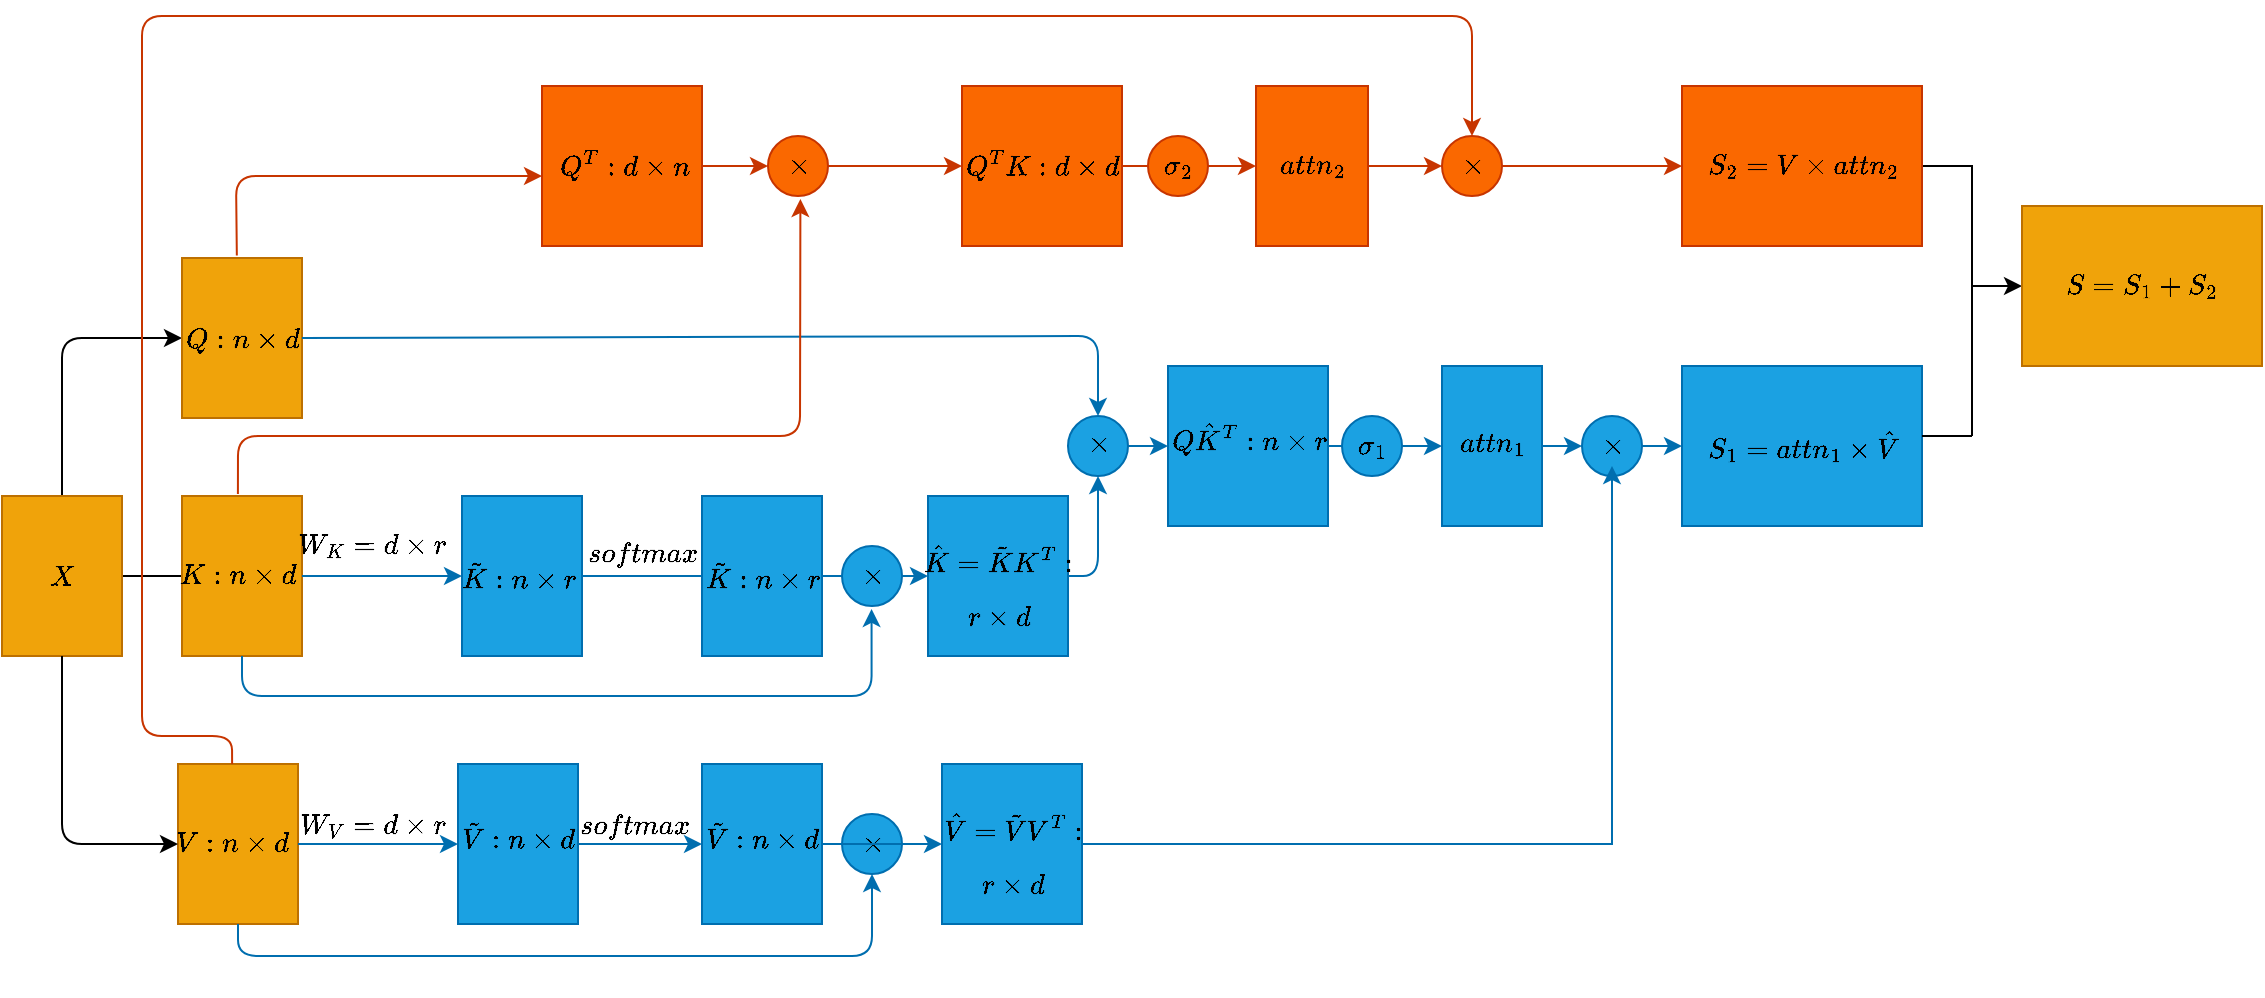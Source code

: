 <mxfile version="14.9.6" type="github">
  <diagram id="TH26VkUBaMhXCzCqPXj3" name="Page-1">
    <mxGraphModel dx="1585" dy="829" grid="1" gridSize="10" guides="1" tooltips="1" connect="1" arrows="1" fold="1" page="1" pageScale="1" pageWidth="1169" pageHeight="827" math="1" shadow="0">
      <root>
        <mxCell id="0" />
        <mxCell id="1" parent="0" />
        <mxCell id="YZMIbZg9m8umIxj1gMGv-358" value="" style="group" vertex="1" connectable="0" parent="1">
          <mxGeometry x="19" y="80" width="1118" height="450" as="geometry" />
        </mxCell>
        <mxCell id="YZMIbZg9m8umIxj1gMGv-316" value="" style="whiteSpace=wrap;html=1;fillColor=#1ba1e2;strokeColor=#006EAF;fontColor=#ffffff;" vertex="1" parent="YZMIbZg9m8umIxj1gMGv-358">
          <mxGeometry x="470" y="334" width="70" height="80" as="geometry" />
        </mxCell>
        <mxCell id="YZMIbZg9m8umIxj1gMGv-323" value="$$softmax$$" style="text;html=1;align=center;verticalAlign=middle;resizable=0;points=[];autosize=1;strokeColor=none;" vertex="1" parent="YZMIbZg9m8umIxj1gMGv-358">
          <mxGeometry x="270" y="219" width="100" height="20" as="geometry" />
        </mxCell>
        <mxCell id="YZMIbZg9m8umIxj1gMGv-305" value="" style="group;" vertex="1" connectable="0" parent="YZMIbZg9m8umIxj1gMGv-358">
          <mxGeometry width="1118" height="450" as="geometry" />
        </mxCell>
        <mxCell id="YZMIbZg9m8umIxj1gMGv-80" value="" style="group;" vertex="1" connectable="0" parent="YZMIbZg9m8umIxj1gMGv-305">
          <mxGeometry width="1118" height="450" as="geometry" />
        </mxCell>
        <mxCell id="YZMIbZg9m8umIxj1gMGv-28" value="" style="whiteSpace=wrap;html=1;fillColor=#f0a30a;strokeColor=#BD7000;fontColor=#000000;" vertex="1" parent="YZMIbZg9m8umIxj1gMGv-80">
          <mxGeometry x="88" y="334" width="60" height="80" as="geometry" />
        </mxCell>
        <mxCell id="YZMIbZg9m8umIxj1gMGv-63" value="" style="edgeStyle=orthogonalEdgeStyle;orthogonalLoop=1;jettySize=auto;html=1;fillColor=#1ba1e2;strokeColor=#006EAF;" edge="1" parent="YZMIbZg9m8umIxj1gMGv-80" source="YZMIbZg9m8umIxj1gMGv-56" target="YZMIbZg9m8umIxj1gMGv-39">
          <mxGeometry relative="1" as="geometry" />
        </mxCell>
        <mxCell id="YZMIbZg9m8umIxj1gMGv-291" style="edgeStyle=orthogonalEdgeStyle;orthogonalLoop=1;jettySize=auto;html=1;exitX=0.5;exitY=0;exitDx=0;exitDy=0;entryX=0;entryY=0.5;entryDx=0;entryDy=0;" edge="1" parent="YZMIbZg9m8umIxj1gMGv-80" source="YZMIbZg9m8umIxj1gMGv-25" target="YZMIbZg9m8umIxj1gMGv-26">
          <mxGeometry relative="1" as="geometry" />
        </mxCell>
        <mxCell id="YZMIbZg9m8umIxj1gMGv-293" value="" style="edgeStyle=orthogonalEdgeStyle;orthogonalLoop=1;jettySize=auto;html=1;" edge="1" parent="YZMIbZg9m8umIxj1gMGv-80" source="YZMIbZg9m8umIxj1gMGv-25">
          <mxGeometry relative="1" as="geometry">
            <mxPoint x="118" y="240" as="targetPoint" />
          </mxGeometry>
        </mxCell>
        <mxCell id="YZMIbZg9m8umIxj1gMGv-25" value="$$X$$" style="whiteSpace=wrap;html=1;fillColor=#f0a30a;strokeColor=#BD7000;fontColor=#000000;" vertex="1" parent="YZMIbZg9m8umIxj1gMGv-80">
          <mxGeometry y="200" width="60" height="80" as="geometry" />
        </mxCell>
        <mxCell id="YZMIbZg9m8umIxj1gMGv-26" value="" style="whiteSpace=wrap;html=1;fillColor=#f0a30a;strokeColor=#BD7000;fontColor=#000000;" vertex="1" parent="YZMIbZg9m8umIxj1gMGv-80">
          <mxGeometry x="90" y="81" width="60" height="80" as="geometry" />
        </mxCell>
        <mxCell id="YZMIbZg9m8umIxj1gMGv-27" value="" style="whiteSpace=wrap;html=1;fillColor=#f0a30a;strokeColor=#BD7000;fontColor=#000000;" vertex="1" parent="YZMIbZg9m8umIxj1gMGv-80">
          <mxGeometry x="90" y="200" width="60" height="80" as="geometry" />
        </mxCell>
        <mxCell id="YZMIbZg9m8umIxj1gMGv-29" value="" style="whiteSpace=wrap;html=1;fillColor=#1ba1e2;strokeColor=#006EAF;fontColor=#ffffff;" vertex="1" parent="YZMIbZg9m8umIxj1gMGv-80">
          <mxGeometry x="230" y="200" width="60" height="80" as="geometry" />
        </mxCell>
        <mxCell id="YZMIbZg9m8umIxj1gMGv-30" value="&lt;pre style=&quot;margin-top: 0px ; margin-bottom: 0px ; font-size: 0.9em ; overflow: auto ; background: rgb(246 , 246 , 246) ; border-radius: 4px ; color: rgb(18 , 18 , 18)&quot;&gt;&lt;br&gt;&lt;/pre&gt;" style="whiteSpace=wrap;html=1;fillColor=#1ba1e2;strokeColor=#006EAF;fontColor=#ffffff;" vertex="1" parent="YZMIbZg9m8umIxj1gMGv-80">
          <mxGeometry x="463" y="200" width="70" height="80" as="geometry" />
        </mxCell>
        <mxCell id="YZMIbZg9m8umIxj1gMGv-46" style="edgeStyle=orthogonalEdgeStyle;orthogonalLoop=1;jettySize=auto;html=1;entryX=0;entryY=0.5;entryDx=0;entryDy=0;fillColor=#1ba1e2;strokeColor=#006EAF;exitX=1;exitY=0.5;exitDx=0;exitDy=0;" edge="1" parent="YZMIbZg9m8umIxj1gMGv-80" source="YZMIbZg9m8umIxj1gMGv-27" target="YZMIbZg9m8umIxj1gMGv-29">
          <mxGeometry relative="1" as="geometry" />
        </mxCell>
        <mxCell id="YZMIbZg9m8umIxj1gMGv-34" value="$$K:n\times d$$" style="text;html=1;align=center;verticalAlign=middle;resizable=0;points=[];autosize=1;strokeColor=none;" vertex="1" parent="YZMIbZg9m8umIxj1gMGv-80">
          <mxGeometry x="58" y="230" width="120" height="20" as="geometry" />
        </mxCell>
        <mxCell id="YZMIbZg9m8umIxj1gMGv-36" value="$$Q:n\times d$$" style="text;html=1;align=center;verticalAlign=middle;resizable=0;points=[];autosize=1;strokeColor=none;" vertex="1" parent="YZMIbZg9m8umIxj1gMGv-80">
          <mxGeometry x="55" y="112" width="130" height="20" as="geometry" />
        </mxCell>
        <mxCell id="YZMIbZg9m8umIxj1gMGv-39" value="" style="whiteSpace=wrap;html=1;fillColor=#1ba1e2;strokeColor=#006EAF;fontColor=#ffffff;" vertex="1" parent="YZMIbZg9m8umIxj1gMGv-80">
          <mxGeometry x="583" y="135" width="80" height="80" as="geometry" />
        </mxCell>
        <mxCell id="YZMIbZg9m8umIxj1gMGv-40" value="$$Q\hat{K}^T:n\times r$$" style="text;html=1;align=center;verticalAlign=middle;resizable=0;points=[];autosize=1;strokeColor=none;" vertex="1" parent="YZMIbZg9m8umIxj1gMGv-80">
          <mxGeometry x="533" y="161" width="180" height="20" as="geometry" />
        </mxCell>
        <mxCell id="YZMIbZg9m8umIxj1gMGv-41" value="" style="whiteSpace=wrap;html=1;fillColor=#1ba1e2;strokeColor=#006EAF;fontColor=#ffffff;" vertex="1" parent="YZMIbZg9m8umIxj1gMGv-80">
          <mxGeometry x="720" y="135" width="50" height="80" as="geometry" />
        </mxCell>
        <mxCell id="YZMIbZg9m8umIxj1gMGv-62" value="" style="edgeStyle=orthogonalEdgeStyle;orthogonalLoop=1;jettySize=auto;html=1;fillColor=#1ba1e2;strokeColor=#006EAF;" edge="1" parent="YZMIbZg9m8umIxj1gMGv-80" source="YZMIbZg9m8umIxj1gMGv-39" target="YZMIbZg9m8umIxj1gMGv-41">
          <mxGeometry relative="1" as="geometry" />
        </mxCell>
        <mxCell id="YZMIbZg9m8umIxj1gMGv-42" value="$$attn_1$$" style="text;html=1;align=center;verticalAlign=middle;resizable=0;points=[];autosize=1;strokeColor=none;" vertex="1" parent="YZMIbZg9m8umIxj1gMGv-80">
          <mxGeometry x="700" y="164" width="90" height="20" as="geometry" />
        </mxCell>
        <mxCell id="YZMIbZg9m8umIxj1gMGv-161" value="" style="edgeStyle=orthogonalEdgeStyle;orthogonalLoop=1;jettySize=auto;html=1;fillColor=#fa6800;strokeColor=#C73500;" edge="1" parent="YZMIbZg9m8umIxj1gMGv-80" source="YZMIbZg9m8umIxj1gMGv-43" target="YZMIbZg9m8umIxj1gMGv-86">
          <mxGeometry relative="1" as="geometry" />
        </mxCell>
        <mxCell id="YZMIbZg9m8umIxj1gMGv-43" value="" style="whiteSpace=wrap;html=1;fillColor=#fa6800;strokeColor=#C73500;fontColor=#000000;" vertex="1" parent="YZMIbZg9m8umIxj1gMGv-80">
          <mxGeometry x="270" y="-5" width="80" height="80" as="geometry" />
        </mxCell>
        <mxCell id="YZMIbZg9m8umIxj1gMGv-52" value="" style="endArrow=classic;html=1;exitX=1;exitY=0.5;exitDx=0;exitDy=0;entryX=0;entryY=0.5;entryDx=0;entryDy=0;fillColor=#1ba1e2;strokeColor=#006EAF;" edge="1" parent="YZMIbZg9m8umIxj1gMGv-80" source="YZMIbZg9m8umIxj1gMGv-29" target="YZMIbZg9m8umIxj1gMGv-30">
          <mxGeometry width="50" height="50" relative="1" as="geometry">
            <mxPoint x="360" y="260" as="sourcePoint" />
            <mxPoint x="410" y="210" as="targetPoint" />
          </mxGeometry>
        </mxCell>
        <mxCell id="YZMIbZg9m8umIxj1gMGv-56" value="" style="ellipse;whiteSpace=wrap;html=1;aspect=fixed;fillColor=#1ba1e2;strokeColor=#006EAF;fontColor=#ffffff;" vertex="1" parent="YZMIbZg9m8umIxj1gMGv-80">
          <mxGeometry x="533" y="160" width="30" height="30" as="geometry" />
        </mxCell>
        <mxCell id="YZMIbZg9m8umIxj1gMGv-57" value="$$\times$$" style="text;html=1;align=center;verticalAlign=middle;resizable=0;points=[];autosize=1;strokeColor=none;" vertex="1" parent="YZMIbZg9m8umIxj1gMGv-80">
          <mxGeometry x="503" y="164" width="90" height="20" as="geometry" />
        </mxCell>
        <mxCell id="YZMIbZg9m8umIxj1gMGv-64" value="" style="ellipse;whiteSpace=wrap;html=1;aspect=fixed;fillColor=#1ba1e2;strokeColor=#006EAF;fontColor=#ffffff;" vertex="1" parent="YZMIbZg9m8umIxj1gMGv-80">
          <mxGeometry x="670" y="160" width="30" height="30" as="geometry" />
        </mxCell>
        <mxCell id="YZMIbZg9m8umIxj1gMGv-65" value="$$\sigma_1$$" style="text;html=1;align=center;verticalAlign=middle;resizable=0;points=[];autosize=1;strokeColor=none;" vertex="1" parent="YZMIbZg9m8umIxj1gMGv-80">
          <mxGeometry x="630" y="165" width="110" height="20" as="geometry" />
        </mxCell>
        <mxCell id="YZMIbZg9m8umIxj1gMGv-70" value="" style="ellipse;whiteSpace=wrap;html=1;aspect=fixed;fillColor=#1ba1e2;strokeColor=#006EAF;fontColor=#ffffff;" vertex="1" parent="YZMIbZg9m8umIxj1gMGv-80">
          <mxGeometry x="790" y="160" width="30" height="30" as="geometry" />
        </mxCell>
        <mxCell id="YZMIbZg9m8umIxj1gMGv-71" value="" style="edgeStyle=orthogonalEdgeStyle;orthogonalLoop=1;jettySize=auto;html=1;fillColor=#1ba1e2;strokeColor=#006EAF;" edge="1" parent="YZMIbZg9m8umIxj1gMGv-80" source="YZMIbZg9m8umIxj1gMGv-41" target="YZMIbZg9m8umIxj1gMGv-70">
          <mxGeometry relative="1" as="geometry" />
        </mxCell>
        <mxCell id="YZMIbZg9m8umIxj1gMGv-72" value="$$\times$$" style="text;html=1;align=center;verticalAlign=middle;resizable=0;points=[];autosize=1;strokeColor=none;" vertex="1" parent="YZMIbZg9m8umIxj1gMGv-80">
          <mxGeometry x="760" y="165" width="90" height="20" as="geometry" />
        </mxCell>
        <mxCell id="YZMIbZg9m8umIxj1gMGv-73" value="" style="whiteSpace=wrap;html=1;fillColor=#1ba1e2;strokeColor=#006EAF;fontColor=#ffffff;" vertex="1" parent="YZMIbZg9m8umIxj1gMGv-80">
          <mxGeometry x="840" y="135" width="120" height="80" as="geometry" />
        </mxCell>
        <mxCell id="YZMIbZg9m8umIxj1gMGv-76" value="$$S_1=attn_1 \times \hat{V}$$" style="text;html=1;align=center;verticalAlign=middle;resizable=0;points=[];autosize=1;strokeColor=none;" vertex="1" parent="YZMIbZg9m8umIxj1gMGv-80">
          <mxGeometry x="790" y="165" width="220" height="20" as="geometry" />
        </mxCell>
        <mxCell id="YZMIbZg9m8umIxj1gMGv-74" value="" style="edgeStyle=orthogonalEdgeStyle;orthogonalLoop=1;jettySize=auto;html=1;fillColor=#1ba1e2;strokeColor=#006EAF;" edge="1" parent="YZMIbZg9m8umIxj1gMGv-80" source="YZMIbZg9m8umIxj1gMGv-70" target="YZMIbZg9m8umIxj1gMGv-73">
          <mxGeometry relative="1" as="geometry" />
        </mxCell>
        <mxCell id="YZMIbZg9m8umIxj1gMGv-149" value="" style="edgeStyle=orthogonalEdgeStyle;orthogonalLoop=1;jettySize=auto;html=1;fillColor=#fa6800;strokeColor=#C73500;" edge="1" parent="YZMIbZg9m8umIxj1gMGv-80" source="YZMIbZg9m8umIxj1gMGv-86" target="YZMIbZg9m8umIxj1gMGv-94">
          <mxGeometry relative="1" as="geometry">
            <Array as="points">
              <mxPoint x="504" y="40" />
              <mxPoint x="504" y="40" />
            </Array>
          </mxGeometry>
        </mxCell>
        <mxCell id="YZMIbZg9m8umIxj1gMGv-86" value="" style="ellipse;whiteSpace=wrap;html=1;aspect=fixed;fillColor=#fa6800;strokeColor=#C73500;fontColor=#000000;" vertex="1" parent="YZMIbZg9m8umIxj1gMGv-80">
          <mxGeometry x="383" y="20" width="30" height="30" as="geometry" />
        </mxCell>
        <mxCell id="YZMIbZg9m8umIxj1gMGv-154" value="" style="edgeStyle=orthogonalEdgeStyle;orthogonalLoop=1;jettySize=auto;html=1;fillColor=#fa6800;strokeColor=#C73500;" edge="1" parent="YZMIbZg9m8umIxj1gMGv-80" source="YZMIbZg9m8umIxj1gMGv-94" target="YZMIbZg9m8umIxj1gMGv-95">
          <mxGeometry relative="1" as="geometry" />
        </mxCell>
        <mxCell id="YZMIbZg9m8umIxj1gMGv-94" value="" style="whiteSpace=wrap;html=1;fillColor=#fa6800;strokeColor=#C73500;fontColor=#000000;" vertex="1" parent="YZMIbZg9m8umIxj1gMGv-80">
          <mxGeometry x="480" y="-5" width="80" height="80" as="geometry" />
        </mxCell>
        <mxCell id="YZMIbZg9m8umIxj1gMGv-356" value="" style="edgeStyle=orthogonalEdgeStyle;rounded=0;orthogonalLoop=1;jettySize=auto;html=1;fillColor=#fa6800;strokeColor=#C73500;" edge="1" parent="YZMIbZg9m8umIxj1gMGv-80" source="YZMIbZg9m8umIxj1gMGv-95" target="YZMIbZg9m8umIxj1gMGv-167">
          <mxGeometry relative="1" as="geometry" />
        </mxCell>
        <mxCell id="YZMIbZg9m8umIxj1gMGv-95" value="" style="whiteSpace=wrap;html=1;fillColor=#fa6800;strokeColor=#C73500;fontColor=#000000;" vertex="1" parent="YZMIbZg9m8umIxj1gMGv-80">
          <mxGeometry x="627" y="-5" width="56" height="80" as="geometry" />
        </mxCell>
        <mxCell id="YZMIbZg9m8umIxj1gMGv-96" value="" style="ellipse;whiteSpace=wrap;html=1;aspect=fixed;fillColor=#fa6800;strokeColor=#C73500;fontColor=#000000;" vertex="1" parent="YZMIbZg9m8umIxj1gMGv-80">
          <mxGeometry x="573" y="20" width="30" height="30" as="geometry" />
        </mxCell>
        <mxCell id="YZMIbZg9m8umIxj1gMGv-294" style="edgeStyle=orthogonalEdgeStyle;orthogonalLoop=1;jettySize=auto;html=1;rounded=0;" edge="1" parent="YZMIbZg9m8umIxj1gMGv-80" source="YZMIbZg9m8umIxj1gMGv-81" target="YZMIbZg9m8umIxj1gMGv-288">
          <mxGeometry relative="1" as="geometry" />
        </mxCell>
        <mxCell id="YZMIbZg9m8umIxj1gMGv-81" value="" style="whiteSpace=wrap;html=1;fillColor=#fa6800;strokeColor=#C73500;fontColor=#000000;" vertex="1" parent="YZMIbZg9m8umIxj1gMGv-80">
          <mxGeometry x="840" y="-5" width="120" height="80" as="geometry" />
        </mxCell>
        <mxCell id="YZMIbZg9m8umIxj1gMGv-92" value="$$\times$$" style="text;html=1;align=center;verticalAlign=middle;resizable=0;points=[];autosize=1;strokeColor=none;" vertex="1" parent="YZMIbZg9m8umIxj1gMGv-80">
          <mxGeometry x="353" y="25" width="90" height="20" as="geometry" />
        </mxCell>
        <mxCell id="YZMIbZg9m8umIxj1gMGv-145" value="$$attn_2$$" style="text;html=1;align=center;verticalAlign=middle;resizable=0;points=[];autosize=1;strokeColor=none;" vertex="1" parent="YZMIbZg9m8umIxj1gMGv-80">
          <mxGeometry x="610" y="25" width="90" height="20" as="geometry" />
        </mxCell>
        <mxCell id="YZMIbZg9m8umIxj1gMGv-97" value="$$Q^TK:d\times d$$" style="text;html=1;align=center;verticalAlign=middle;resizable=0;points=[];autosize=1;strokeColor=none;" vertex="1" parent="YZMIbZg9m8umIxj1gMGv-80">
          <mxGeometry x="445" y="25" width="150" height="20" as="geometry" />
        </mxCell>
        <mxCell id="YZMIbZg9m8umIxj1gMGv-355" value="" style="edgeStyle=orthogonalEdgeStyle;rounded=0;orthogonalLoop=1;jettySize=auto;html=1;fillColor=#fa6800;strokeColor=#C73500;" edge="1" parent="YZMIbZg9m8umIxj1gMGv-80" source="YZMIbZg9m8umIxj1gMGv-167" target="YZMIbZg9m8umIxj1gMGv-81">
          <mxGeometry relative="1" as="geometry" />
        </mxCell>
        <mxCell id="YZMIbZg9m8umIxj1gMGv-167" value="" style="ellipse;whiteSpace=wrap;html=1;aspect=fixed;fillColor=#fa6800;strokeColor=#C73500;fontColor=#000000;" vertex="1" parent="YZMIbZg9m8umIxj1gMGv-80">
          <mxGeometry x="720" y="20" width="30" height="30" as="geometry" />
        </mxCell>
        <mxCell id="YZMIbZg9m8umIxj1gMGv-144" value="$$\sigma_2$$" style="text;html=1;align=center;verticalAlign=middle;resizable=0;points=[];autosize=1;strokeColor=none;" vertex="1" parent="YZMIbZg9m8umIxj1gMGv-80">
          <mxGeometry x="533" y="25" width="110" height="20" as="geometry" />
        </mxCell>
        <mxCell id="YZMIbZg9m8umIxj1gMGv-168" value="$$\times$$" style="text;html=1;align=center;verticalAlign=middle;resizable=0;points=[];autosize=1;strokeColor=none;" vertex="1" parent="YZMIbZg9m8umIxj1gMGv-80">
          <mxGeometry x="690" y="25" width="90" height="20" as="geometry" />
        </mxCell>
        <mxCell id="YZMIbZg9m8umIxj1gMGv-166" value="" style="endArrow=classic;html=1;exitX=0.451;exitY=0;exitDx=0;exitDy=0;exitPerimeter=0;fillColor=#fa6800;strokeColor=#C73500;" edge="1" parent="YZMIbZg9m8umIxj1gMGv-80" source="YZMIbZg9m8umIxj1gMGv-28">
          <mxGeometry width="50" height="50" relative="1" as="geometry">
            <mxPoint x="208" y="300" as="sourcePoint" />
            <mxPoint x="735" y="20" as="targetPoint" />
            <Array as="points">
              <mxPoint x="115" y="320" />
              <mxPoint x="70" y="320" />
              <mxPoint x="70" y="-40" />
              <mxPoint x="735" y="-40" />
            </Array>
          </mxGeometry>
        </mxCell>
        <mxCell id="YZMIbZg9m8umIxj1gMGv-172" value="" style="endArrow=classic;html=1;exitX=1;exitY=0.5;exitDx=0;exitDy=0;entryX=0.5;entryY=0;entryDx=0;entryDy=0;fillColor=#1ba1e2;strokeColor=#006EAF;" edge="1" parent="YZMIbZg9m8umIxj1gMGv-80" source="YZMIbZg9m8umIxj1gMGv-26" target="YZMIbZg9m8umIxj1gMGv-56">
          <mxGeometry width="50" height="50" relative="1" as="geometry">
            <mxPoint x="458" y="200" as="sourcePoint" />
            <mxPoint x="508" y="150" as="targetPoint" />
            <Array as="points">
              <mxPoint x="548" y="120" />
            </Array>
          </mxGeometry>
        </mxCell>
        <mxCell id="YZMIbZg9m8umIxj1gMGv-173" value="" style="endArrow=classic;html=1;exitX=1;exitY=0.5;exitDx=0;exitDy=0;entryX=0.5;entryY=1;entryDx=0;entryDy=0;fillColor=#1ba1e2;strokeColor=#006EAF;" edge="1" parent="YZMIbZg9m8umIxj1gMGv-80" source="YZMIbZg9m8umIxj1gMGv-30" target="YZMIbZg9m8umIxj1gMGv-56">
          <mxGeometry width="50" height="50" relative="1" as="geometry">
            <mxPoint x="478" y="240" as="sourcePoint" />
            <mxPoint x="508" y="150" as="targetPoint" />
            <Array as="points">
              <mxPoint x="548" y="240" />
            </Array>
          </mxGeometry>
        </mxCell>
        <mxCell id="YZMIbZg9m8umIxj1gMGv-174" value="" style="endArrow=classic;html=1;exitX=0.466;exitY=-0.013;exitDx=0;exitDy=0;exitPerimeter=0;fillColor=#fa6800;strokeColor=#C73500;entryX=0.54;entryY=1.051;entryDx=0;entryDy=0;entryPerimeter=0;" edge="1" parent="YZMIbZg9m8umIxj1gMGv-80" source="YZMIbZg9m8umIxj1gMGv-27" target="YZMIbZg9m8umIxj1gMGv-86">
          <mxGeometry width="50" height="50" relative="1" as="geometry">
            <mxPoint x="478" y="190" as="sourcePoint" />
            <mxPoint x="400" y="60" as="targetPoint" />
            <Array as="points">
              <mxPoint x="118" y="170" />
              <mxPoint x="399" y="170" />
            </Array>
          </mxGeometry>
        </mxCell>
        <mxCell id="YZMIbZg9m8umIxj1gMGv-44" value="$$Q^{T}:d\times n$$" style="text;html=1;align=center;verticalAlign=middle;resizable=0;points=[];autosize=1;strokeColor=none;" vertex="1" parent="YZMIbZg9m8umIxj1gMGv-80">
          <mxGeometry x="236" y="25" width="150" height="20" as="geometry" />
        </mxCell>
        <mxCell id="YZMIbZg9m8umIxj1gMGv-288" value="$$S=S_1+S_2$$" style="whiteSpace=wrap;html=1;fillColor=#f0a30a;strokeColor=#BD7000;fontColor=#000000;" vertex="1" parent="YZMIbZg9m8umIxj1gMGv-80">
          <mxGeometry x="1010" y="55" width="120" height="80" as="geometry" />
        </mxCell>
        <mxCell id="YZMIbZg9m8umIxj1gMGv-300" value="$$\tilde{K}:n\times r$$" style="text;html=1;align=center;verticalAlign=middle;resizable=0;points=[];autosize=1;strokeColor=none;" vertex="1" parent="YZMIbZg9m8umIxj1gMGv-80">
          <mxGeometry x="178" y="230" width="160" height="20" as="geometry" />
        </mxCell>
        <mxCell id="YZMIbZg9m8umIxj1gMGv-310" value="$$W_K=d\times r$$" style="text;html=1;align=center;verticalAlign=middle;resizable=0;points=[];autosize=1;strokeColor=none;" vertex="1" parent="YZMIbZg9m8umIxj1gMGv-80">
          <mxGeometry x="110" y="215" width="150" height="20" as="geometry" />
        </mxCell>
        <mxCell id="YZMIbZg9m8umIxj1gMGv-313" value="$$W_V=d\times r$$" style="text;html=1;align=center;verticalAlign=middle;resizable=0;points=[];autosize=1;strokeColor=none;" vertex="1" parent="YZMIbZg9m8umIxj1gMGv-80">
          <mxGeometry x="110" y="355" width="150" height="20" as="geometry" />
        </mxCell>
        <mxCell id="YZMIbZg9m8umIxj1gMGv-322" value="" style="whiteSpace=wrap;html=1;fillColor=#1ba1e2;strokeColor=#006EAF;fontColor=#ffffff;" vertex="1" parent="YZMIbZg9m8umIxj1gMGv-80">
          <mxGeometry x="350" y="200" width="60" height="80" as="geometry" />
        </mxCell>
        <mxCell id="YZMIbZg9m8umIxj1gMGv-35" value="$$\tilde{K}:n\times r$$" style="text;html=1;align=center;verticalAlign=middle;resizable=0;points=[];autosize=1;strokeColor=none;" vertex="1" parent="YZMIbZg9m8umIxj1gMGv-80">
          <mxGeometry x="300" y="230" width="160" height="20" as="geometry" />
        </mxCell>
        <mxCell id="YZMIbZg9m8umIxj1gMGv-328" value="" style="ellipse;whiteSpace=wrap;html=1;aspect=fixed;fillColor=#1ba1e2;strokeColor=#006EAF;fontColor=#ffffff;" vertex="1" parent="YZMIbZg9m8umIxj1gMGv-80">
          <mxGeometry x="420" y="225" width="30" height="30" as="geometry" />
        </mxCell>
        <mxCell id="YZMIbZg9m8umIxj1gMGv-329" value="$$\times$$" style="text;html=1;align=center;verticalAlign=middle;resizable=0;points=[];autosize=1;strokeColor=none;" vertex="1" parent="YZMIbZg9m8umIxj1gMGv-80">
          <mxGeometry x="390" y="230" width="90" height="20" as="geometry" />
        </mxCell>
        <mxCell id="YZMIbZg9m8umIxj1gMGv-333" value="$$\hat{K}=\tilde{K}K^{T}:$$ $$r\times d$$" style="text;html=1;align=center;verticalAlign=middle;resizable=0;points=[];autosize=1;strokeColor=none;" vertex="1" parent="YZMIbZg9m8umIxj1gMGv-80">
          <mxGeometry x="353" y="235" width="290" height="20" as="geometry" />
        </mxCell>
        <mxCell id="YZMIbZg9m8umIxj1gMGv-337" style="edgeStyle=orthogonalEdgeStyle;orthogonalLoop=1;jettySize=auto;html=1;exitX=0.5;exitY=1;exitDx=0;exitDy=0;entryX=0.282;entryY=1.074;entryDx=0;entryDy=0;entryPerimeter=0;fillColor=#1ba1e2;strokeColor=#006EAF;" edge="1" parent="YZMIbZg9m8umIxj1gMGv-80" source="YZMIbZg9m8umIxj1gMGv-27" target="YZMIbZg9m8umIxj1gMGv-333">
          <mxGeometry relative="1" as="geometry">
            <mxPoint x="435" y="260" as="targetPoint" />
            <Array as="points">
              <mxPoint x="120" y="300" />
              <mxPoint x="435" y="300" />
            </Array>
          </mxGeometry>
        </mxCell>
        <mxCell id="YZMIbZg9m8umIxj1gMGv-292" style="edgeStyle=orthogonalEdgeStyle;orthogonalLoop=1;jettySize=auto;html=1;exitX=0.5;exitY=1;exitDx=0;exitDy=0;entryX=0;entryY=0.5;entryDx=0;entryDy=0;" edge="1" parent="YZMIbZg9m8umIxj1gMGv-80" source="YZMIbZg9m8umIxj1gMGv-25" target="YZMIbZg9m8umIxj1gMGv-28">
          <mxGeometry relative="1" as="geometry" />
        </mxCell>
        <mxCell id="YZMIbZg9m8umIxj1gMGv-37" value="$$V:n\times d$$" style="text;html=1;align=center;verticalAlign=middle;resizable=0;points=[];autosize=1;strokeColor=none;" vertex="1" parent="YZMIbZg9m8umIxj1gMGv-80">
          <mxGeometry x="55" y="364" width="120" height="20" as="geometry" />
        </mxCell>
        <mxCell id="YZMIbZg9m8umIxj1gMGv-31" value="" style="whiteSpace=wrap;html=1;fillColor=#1ba1e2;strokeColor=#006EAF;fontColor=#ffffff;" vertex="1" parent="YZMIbZg9m8umIxj1gMGv-80">
          <mxGeometry x="228" y="334" width="60" height="80" as="geometry" />
        </mxCell>
        <mxCell id="YZMIbZg9m8umIxj1gMGv-66" value="" style="edgeStyle=orthogonalEdgeStyle;orthogonalLoop=1;jettySize=auto;html=1;fillColor=#1ba1e2;strokeColor=#006EAF;exitX=1;exitY=0.5;exitDx=0;exitDy=0;" edge="1" parent="YZMIbZg9m8umIxj1gMGv-80" source="YZMIbZg9m8umIxj1gMGv-28" target="YZMIbZg9m8umIxj1gMGv-31">
          <mxGeometry relative="1" as="geometry">
            <mxPoint x="180" y="369" as="sourcePoint" />
          </mxGeometry>
        </mxCell>
        <mxCell id="YZMIbZg9m8umIxj1gMGv-38" value="$$\tilde{V}:n\times d$$" style="text;html=1;align=center;verticalAlign=middle;resizable=0;points=[];autosize=1;strokeColor=none;" vertex="1" parent="YZMIbZg9m8umIxj1gMGv-80">
          <mxGeometry x="173" y="360" width="170" height="20" as="geometry" />
        </mxCell>
        <mxCell id="YZMIbZg9m8umIxj1gMGv-314" value="" style="whiteSpace=wrap;html=1;fillColor=#1ba1e2;strokeColor=#006EAF;fontColor=#ffffff;" vertex="1" parent="YZMIbZg9m8umIxj1gMGv-80">
          <mxGeometry x="350" y="334" width="60" height="80" as="geometry" />
        </mxCell>
        <mxCell id="YZMIbZg9m8umIxj1gMGv-340" value="" style="edgeStyle=orthogonalEdgeStyle;orthogonalLoop=1;jettySize=auto;html=1;fillColor=#1ba1e2;strokeColor=#006EAF;" edge="1" parent="YZMIbZg9m8umIxj1gMGv-80" source="YZMIbZg9m8umIxj1gMGv-31" target="YZMIbZg9m8umIxj1gMGv-314">
          <mxGeometry relative="1" as="geometry" />
        </mxCell>
        <mxCell id="YZMIbZg9m8umIxj1gMGv-315" value="$$softmax$$" style="text;html=1;align=center;verticalAlign=middle;resizable=0;points=[];autosize=1;strokeColor=none;" vertex="1" parent="YZMIbZg9m8umIxj1gMGv-80">
          <mxGeometry x="266" y="355" width="100" height="20" as="geometry" />
        </mxCell>
        <mxCell id="YZMIbZg9m8umIxj1gMGv-317" value="$$\tilde{V}:n\times d$$" style="text;html=1;align=center;verticalAlign=middle;resizable=0;points=[];autosize=1;strokeColor=none;" vertex="1" parent="YZMIbZg9m8umIxj1gMGv-80">
          <mxGeometry x="295" y="360" width="170" height="20" as="geometry" />
        </mxCell>
        <mxCell id="YZMIbZg9m8umIxj1gMGv-319" value="" style="ellipse;whiteSpace=wrap;html=1;aspect=fixed;fillColor=#1ba1e2;strokeColor=#006EAF;fontColor=#ffffff;" vertex="1" parent="YZMIbZg9m8umIxj1gMGv-80">
          <mxGeometry x="420" y="359" width="30" height="30" as="geometry" />
        </mxCell>
        <mxCell id="YZMIbZg9m8umIxj1gMGv-318" style="edgeStyle=orthogonalEdgeStyle;orthogonalLoop=1;jettySize=auto;html=1;exitX=0.5;exitY=1;exitDx=0;exitDy=0;entryX=0.5;entryY=1;entryDx=0;entryDy=0;fillColor=#1ba1e2;strokeColor=#006EAF;" edge="1" parent="YZMIbZg9m8umIxj1gMGv-80" source="YZMIbZg9m8umIxj1gMGv-28" target="YZMIbZg9m8umIxj1gMGv-319">
          <mxGeometry relative="1" as="geometry">
            <Array as="points">
              <mxPoint x="118" y="430" />
              <mxPoint x="435" y="430" />
            </Array>
          </mxGeometry>
        </mxCell>
        <mxCell id="YZMIbZg9m8umIxj1gMGv-320" value="$$\times$$" style="text;html=1;align=center;verticalAlign=middle;resizable=0;points=[];autosize=1;strokeColor=none;" vertex="1" parent="YZMIbZg9m8umIxj1gMGv-80">
          <mxGeometry x="390" y="364" width="90" height="20" as="geometry" />
        </mxCell>
        <mxCell id="YZMIbZg9m8umIxj1gMGv-321" value="$$\hat{V}=\tilde{V}V^{T}:$$ $$r\times d$$" style="text;html=1;align=center;verticalAlign=middle;resizable=0;points=[];autosize=1;strokeColor=none;" vertex="1" parent="YZMIbZg9m8umIxj1gMGv-80">
          <mxGeometry x="360" y="369" width="290" height="20" as="geometry" />
        </mxCell>
        <mxCell id="YZMIbZg9m8umIxj1gMGv-82" value="$$S_2=V \times attn_2$$" style="text;html=1;align=center;verticalAlign=middle;resizable=0;points=[];autosize=1;strokeColor=none;" vertex="1" parent="YZMIbZg9m8umIxj1gMGv-80">
          <mxGeometry x="810" y="25" width="180" height="20" as="geometry" />
        </mxCell>
        <mxCell id="YZMIbZg9m8umIxj1gMGv-175" value="" style="endArrow=classic;html=1;exitX=0.457;exitY=-0.015;exitDx=0;exitDy=0;exitPerimeter=0;fillColor=#fa6800;strokeColor=#C73500;" edge="1" parent="YZMIbZg9m8umIxj1gMGv-305" source="YZMIbZg9m8umIxj1gMGv-26">
          <mxGeometry width="50" height="50" relative="1" as="geometry">
            <mxPoint x="470" y="240" as="sourcePoint" />
            <mxPoint x="270" y="40" as="targetPoint" />
            <Array as="points">
              <mxPoint x="117" y="40" />
            </Array>
          </mxGeometry>
        </mxCell>
        <mxCell id="YZMIbZg9m8umIxj1gMGv-303" value="" style="endArrow=none;html=1;" edge="1" parent="YZMIbZg9m8umIxj1gMGv-305">
          <mxGeometry width="50" height="50" relative="1" as="geometry">
            <mxPoint x="985" y="170" as="sourcePoint" />
            <mxPoint x="985" y="90" as="targetPoint" />
          </mxGeometry>
        </mxCell>
        <mxCell id="YZMIbZg9m8umIxj1gMGv-304" value="" style="endArrow=none;html=1;entryX=1;entryY=0.438;entryDx=0;entryDy=0;entryPerimeter=0;" edge="1" parent="YZMIbZg9m8umIxj1gMGv-305" target="YZMIbZg9m8umIxj1gMGv-73">
          <mxGeometry width="50" height="50" relative="1" as="geometry">
            <mxPoint x="985" y="170" as="sourcePoint" />
            <mxPoint x="963.92" y="170.04" as="targetPoint" />
            <Array as="points">
              <mxPoint x="985" y="170" />
            </Array>
          </mxGeometry>
        </mxCell>
        <mxCell id="YZMIbZg9m8umIxj1gMGv-349" style="edgeStyle=orthogonalEdgeStyle;rounded=0;orthogonalLoop=1;jettySize=auto;html=1;fillColor=#1ba1e2;strokeColor=#006EAF;" edge="1" parent="YZMIbZg9m8umIxj1gMGv-358" source="YZMIbZg9m8umIxj1gMGv-316" target="YZMIbZg9m8umIxj1gMGv-72">
          <mxGeometry relative="1" as="geometry" />
        </mxCell>
        <mxCell id="YZMIbZg9m8umIxj1gMGv-341" value="" style="edgeStyle=orthogonalEdgeStyle;orthogonalLoop=1;jettySize=auto;html=1;fillColor=#1ba1e2;strokeColor=#006EAF;" edge="1" parent="YZMIbZg9m8umIxj1gMGv-358" source="YZMIbZg9m8umIxj1gMGv-314" target="YZMIbZg9m8umIxj1gMGv-316">
          <mxGeometry relative="1" as="geometry" />
        </mxCell>
      </root>
    </mxGraphModel>
  </diagram>
</mxfile>

